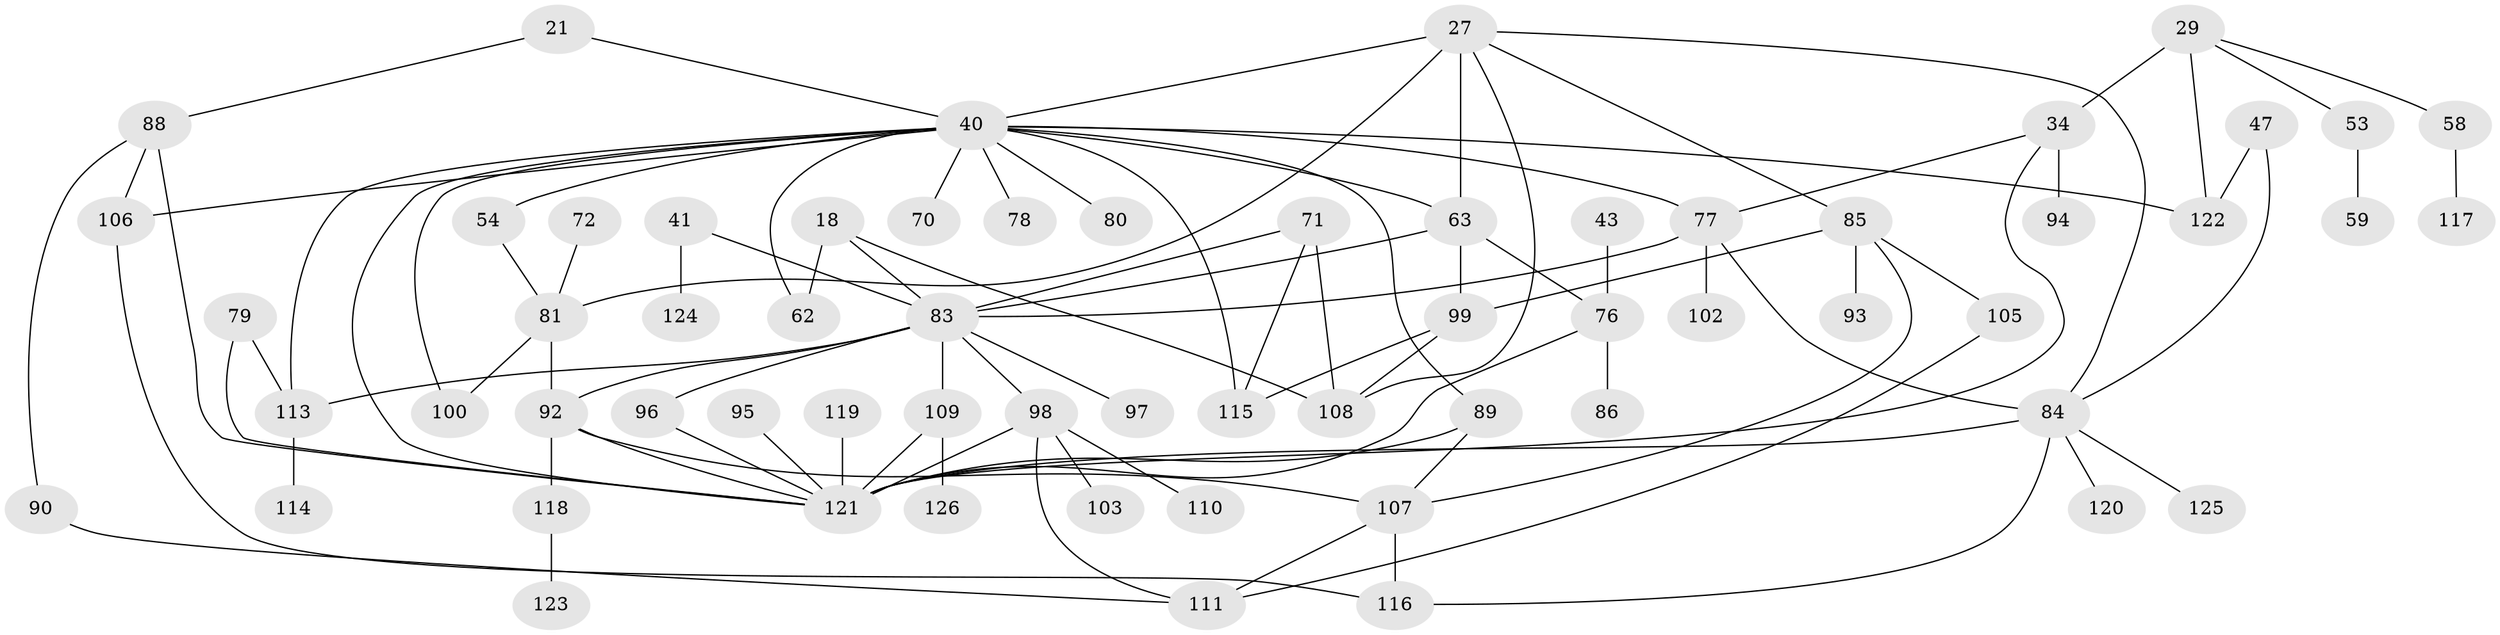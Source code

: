 // original degree distribution, {6: 0.031746031746031744, 5: 0.047619047619047616, 7: 0.007936507936507936, 2: 0.25396825396825395, 4: 0.14285714285714285, 8: 0.015873015873015872, 3: 0.2777777777777778, 1: 0.2222222222222222}
// Generated by graph-tools (version 1.1) at 2025/45/03/04/25 21:45:16]
// undirected, 63 vertices, 96 edges
graph export_dot {
graph [start="1"]
  node [color=gray90,style=filled];
  18;
  21;
  27 [super="+5"];
  29;
  34 [super="+13"];
  40 [super="+10+16+23"];
  41 [super="+15"];
  43;
  47 [super="+33"];
  53;
  54;
  58;
  59;
  62;
  63 [super="+1"];
  70;
  71 [super="+50"];
  72;
  76 [super="+30+35"];
  77 [super="+60"];
  78;
  79;
  80;
  81 [super="+49"];
  83 [super="+31+52+65"];
  84 [super="+46+68"];
  85 [super="+26"];
  86;
  88;
  89 [super="+87"];
  90;
  92 [super="+64+66"];
  93;
  94;
  95;
  96;
  97;
  98;
  99;
  100;
  102;
  103;
  105;
  106 [super="+104"];
  107 [super="+75"];
  108 [super="+22"];
  109 [super="+69"];
  110;
  111;
  113 [super="+112"];
  114;
  115 [super="+61"];
  116;
  117;
  118;
  119;
  120;
  121 [super="+8+24+38+44+91+101+4"];
  122 [super="+57"];
  123;
  124;
  125;
  126;
  18 -- 62;
  18 -- 108 [weight=2];
  18 -- 83;
  21 -- 88;
  21 -- 40;
  27 -- 63 [weight=2];
  27 -- 108;
  27 -- 40;
  27 -- 85;
  27 -- 84;
  27 -- 81;
  29 -- 34 [weight=2];
  29 -- 53;
  29 -- 58;
  29 -- 122;
  34 -- 94;
  34 -- 121;
  34 -- 77;
  40 -- 122 [weight=2];
  40 -- 54;
  40 -- 100;
  40 -- 106 [weight=2];
  40 -- 115 [weight=2];
  40 -- 63 [weight=2];
  40 -- 70;
  40 -- 78;
  40 -- 80;
  40 -- 62;
  40 -- 121 [weight=3];
  40 -- 113;
  40 -- 77;
  40 -- 89;
  41 -- 124;
  41 -- 83;
  43 -- 76;
  47 -- 122;
  47 -- 84;
  53 -- 59;
  54 -- 81;
  58 -- 117;
  63 -- 99;
  63 -- 76;
  63 -- 83 [weight=2];
  71 -- 108;
  71 -- 115;
  71 -- 83;
  72 -- 81;
  76 -- 86;
  76 -- 121;
  77 -- 84;
  77 -- 83;
  77 -- 102;
  79 -- 121;
  79 -- 113;
  81 -- 100;
  81 -- 92;
  83 -- 113 [weight=2];
  83 -- 96;
  83 -- 97;
  83 -- 98;
  83 -- 109;
  83 -- 92;
  84 -- 121 [weight=4];
  84 -- 116;
  84 -- 120;
  84 -- 125;
  85 -- 93;
  85 -- 99;
  85 -- 105;
  85 -- 107;
  88 -- 90;
  88 -- 106;
  88 -- 121;
  89 -- 107;
  89 -- 121;
  90 -- 111;
  92 -- 118;
  92 -- 121;
  92 -- 107;
  95 -- 121;
  96 -- 121;
  98 -- 103;
  98 -- 110;
  98 -- 111;
  98 -- 121;
  99 -- 115;
  99 -- 108;
  105 -- 111;
  106 -- 116;
  107 -- 116;
  107 -- 111;
  109 -- 126;
  109 -- 121;
  113 -- 114;
  118 -- 123;
  119 -- 121;
}
